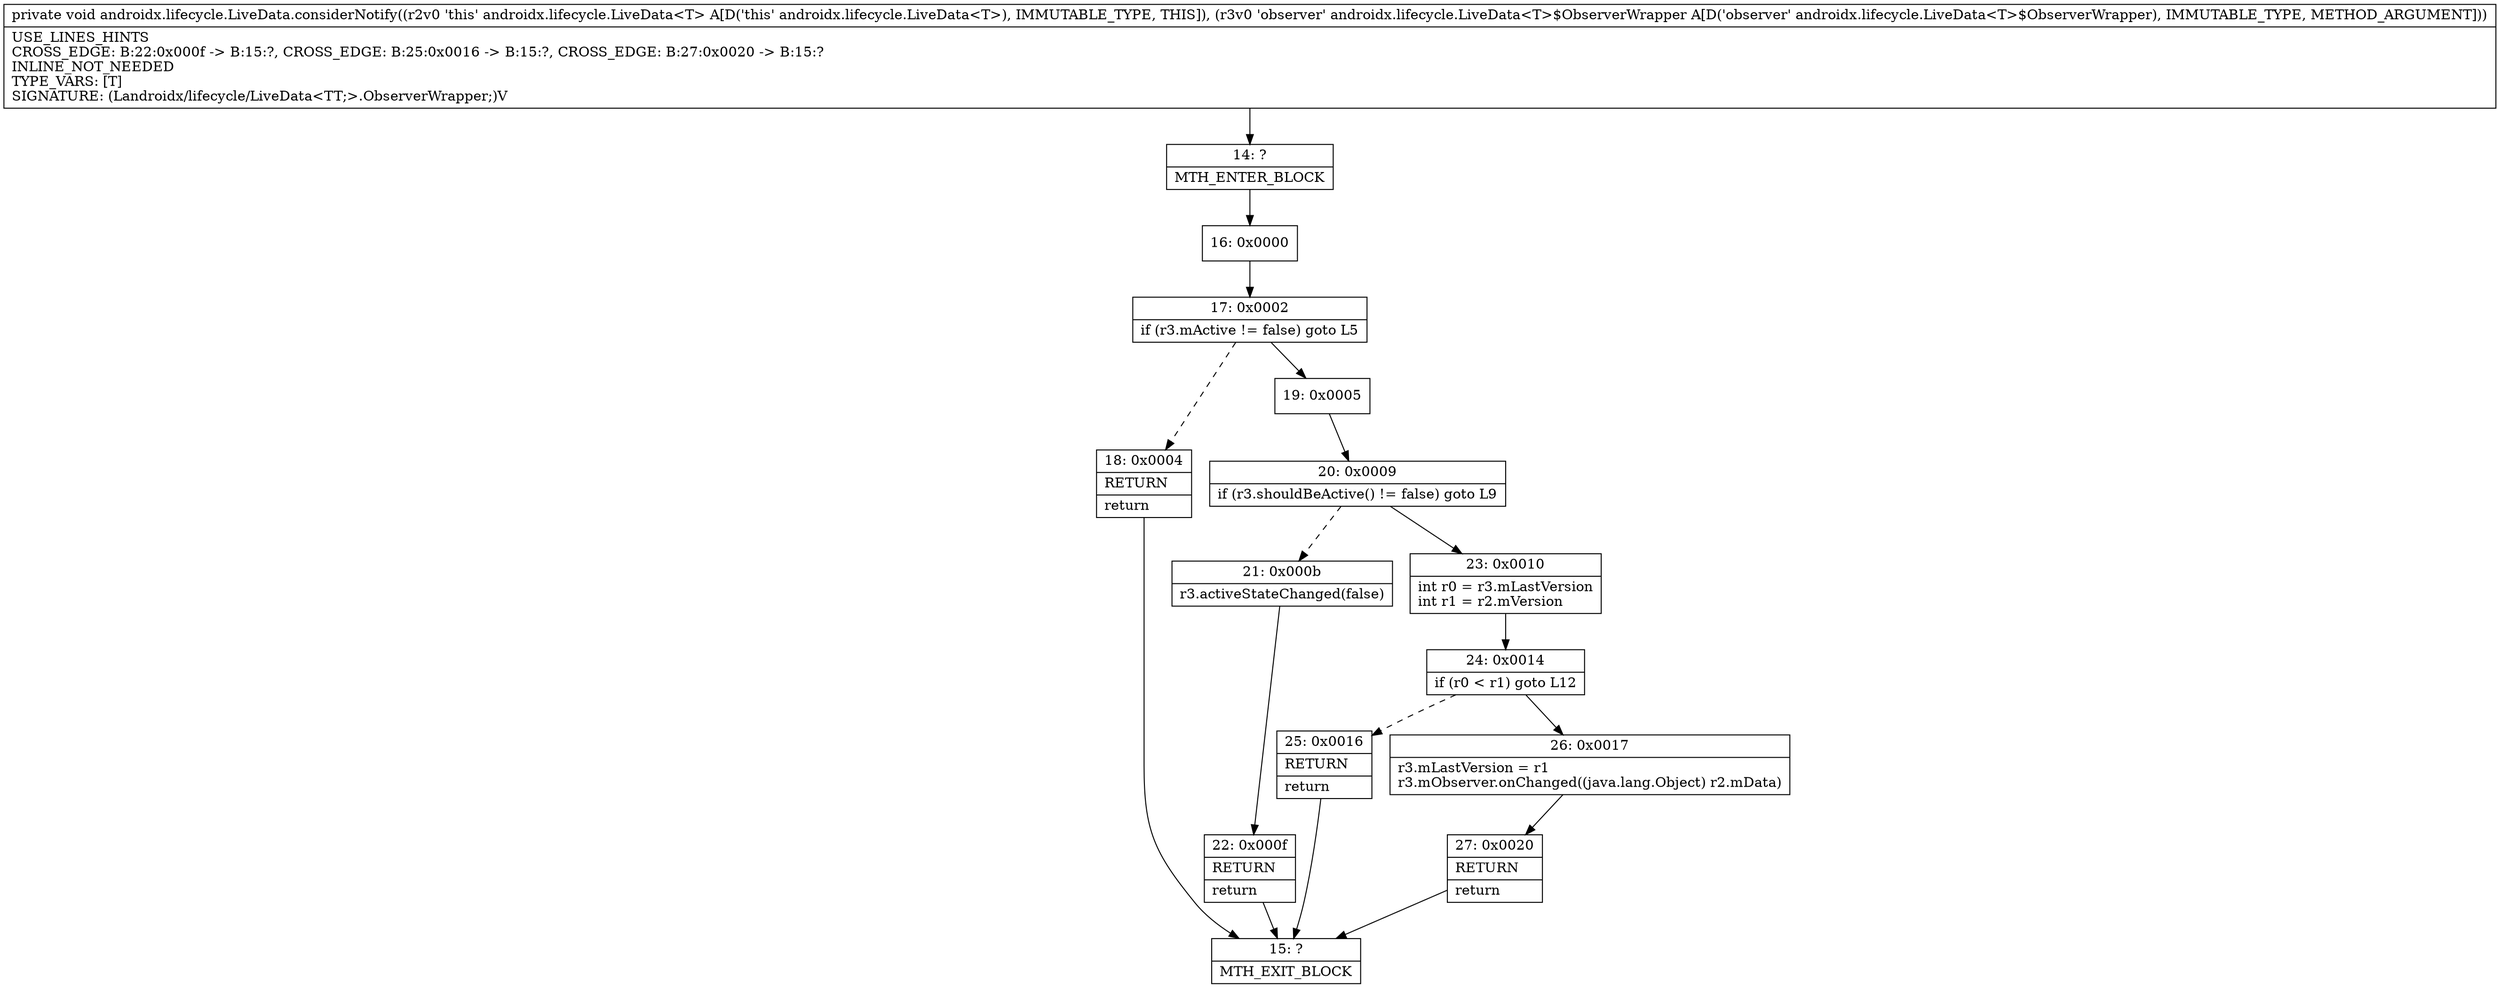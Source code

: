 digraph "CFG forandroidx.lifecycle.LiveData.considerNotify(Landroidx\/lifecycle\/LiveData$ObserverWrapper;)V" {
Node_14 [shape=record,label="{14\:\ ?|MTH_ENTER_BLOCK\l}"];
Node_16 [shape=record,label="{16\:\ 0x0000}"];
Node_17 [shape=record,label="{17\:\ 0x0002|if (r3.mActive != false) goto L5\l}"];
Node_18 [shape=record,label="{18\:\ 0x0004|RETURN\l|return\l}"];
Node_15 [shape=record,label="{15\:\ ?|MTH_EXIT_BLOCK\l}"];
Node_19 [shape=record,label="{19\:\ 0x0005}"];
Node_20 [shape=record,label="{20\:\ 0x0009|if (r3.shouldBeActive() != false) goto L9\l}"];
Node_21 [shape=record,label="{21\:\ 0x000b|r3.activeStateChanged(false)\l}"];
Node_22 [shape=record,label="{22\:\ 0x000f|RETURN\l|return\l}"];
Node_23 [shape=record,label="{23\:\ 0x0010|int r0 = r3.mLastVersion\lint r1 = r2.mVersion\l}"];
Node_24 [shape=record,label="{24\:\ 0x0014|if (r0 \< r1) goto L12\l}"];
Node_25 [shape=record,label="{25\:\ 0x0016|RETURN\l|return\l}"];
Node_26 [shape=record,label="{26\:\ 0x0017|r3.mLastVersion = r1\lr3.mObserver.onChanged((java.lang.Object) r2.mData)\l}"];
Node_27 [shape=record,label="{27\:\ 0x0020|RETURN\l|return\l}"];
MethodNode[shape=record,label="{private void androidx.lifecycle.LiveData.considerNotify((r2v0 'this' androidx.lifecycle.LiveData\<T\> A[D('this' androidx.lifecycle.LiveData\<T\>), IMMUTABLE_TYPE, THIS]), (r3v0 'observer' androidx.lifecycle.LiveData\<T\>$ObserverWrapper A[D('observer' androidx.lifecycle.LiveData\<T\>$ObserverWrapper), IMMUTABLE_TYPE, METHOD_ARGUMENT]))  | USE_LINES_HINTS\lCROSS_EDGE: B:22:0x000f \-\> B:15:?, CROSS_EDGE: B:25:0x0016 \-\> B:15:?, CROSS_EDGE: B:27:0x0020 \-\> B:15:?\lINLINE_NOT_NEEDED\lTYPE_VARS: [T]\lSIGNATURE: (Landroidx\/lifecycle\/LiveData\<TT;\>.ObserverWrapper;)V\l}"];
MethodNode -> Node_14;Node_14 -> Node_16;
Node_16 -> Node_17;
Node_17 -> Node_18[style=dashed];
Node_17 -> Node_19;
Node_18 -> Node_15;
Node_19 -> Node_20;
Node_20 -> Node_21[style=dashed];
Node_20 -> Node_23;
Node_21 -> Node_22;
Node_22 -> Node_15;
Node_23 -> Node_24;
Node_24 -> Node_25[style=dashed];
Node_24 -> Node_26;
Node_25 -> Node_15;
Node_26 -> Node_27;
Node_27 -> Node_15;
}


